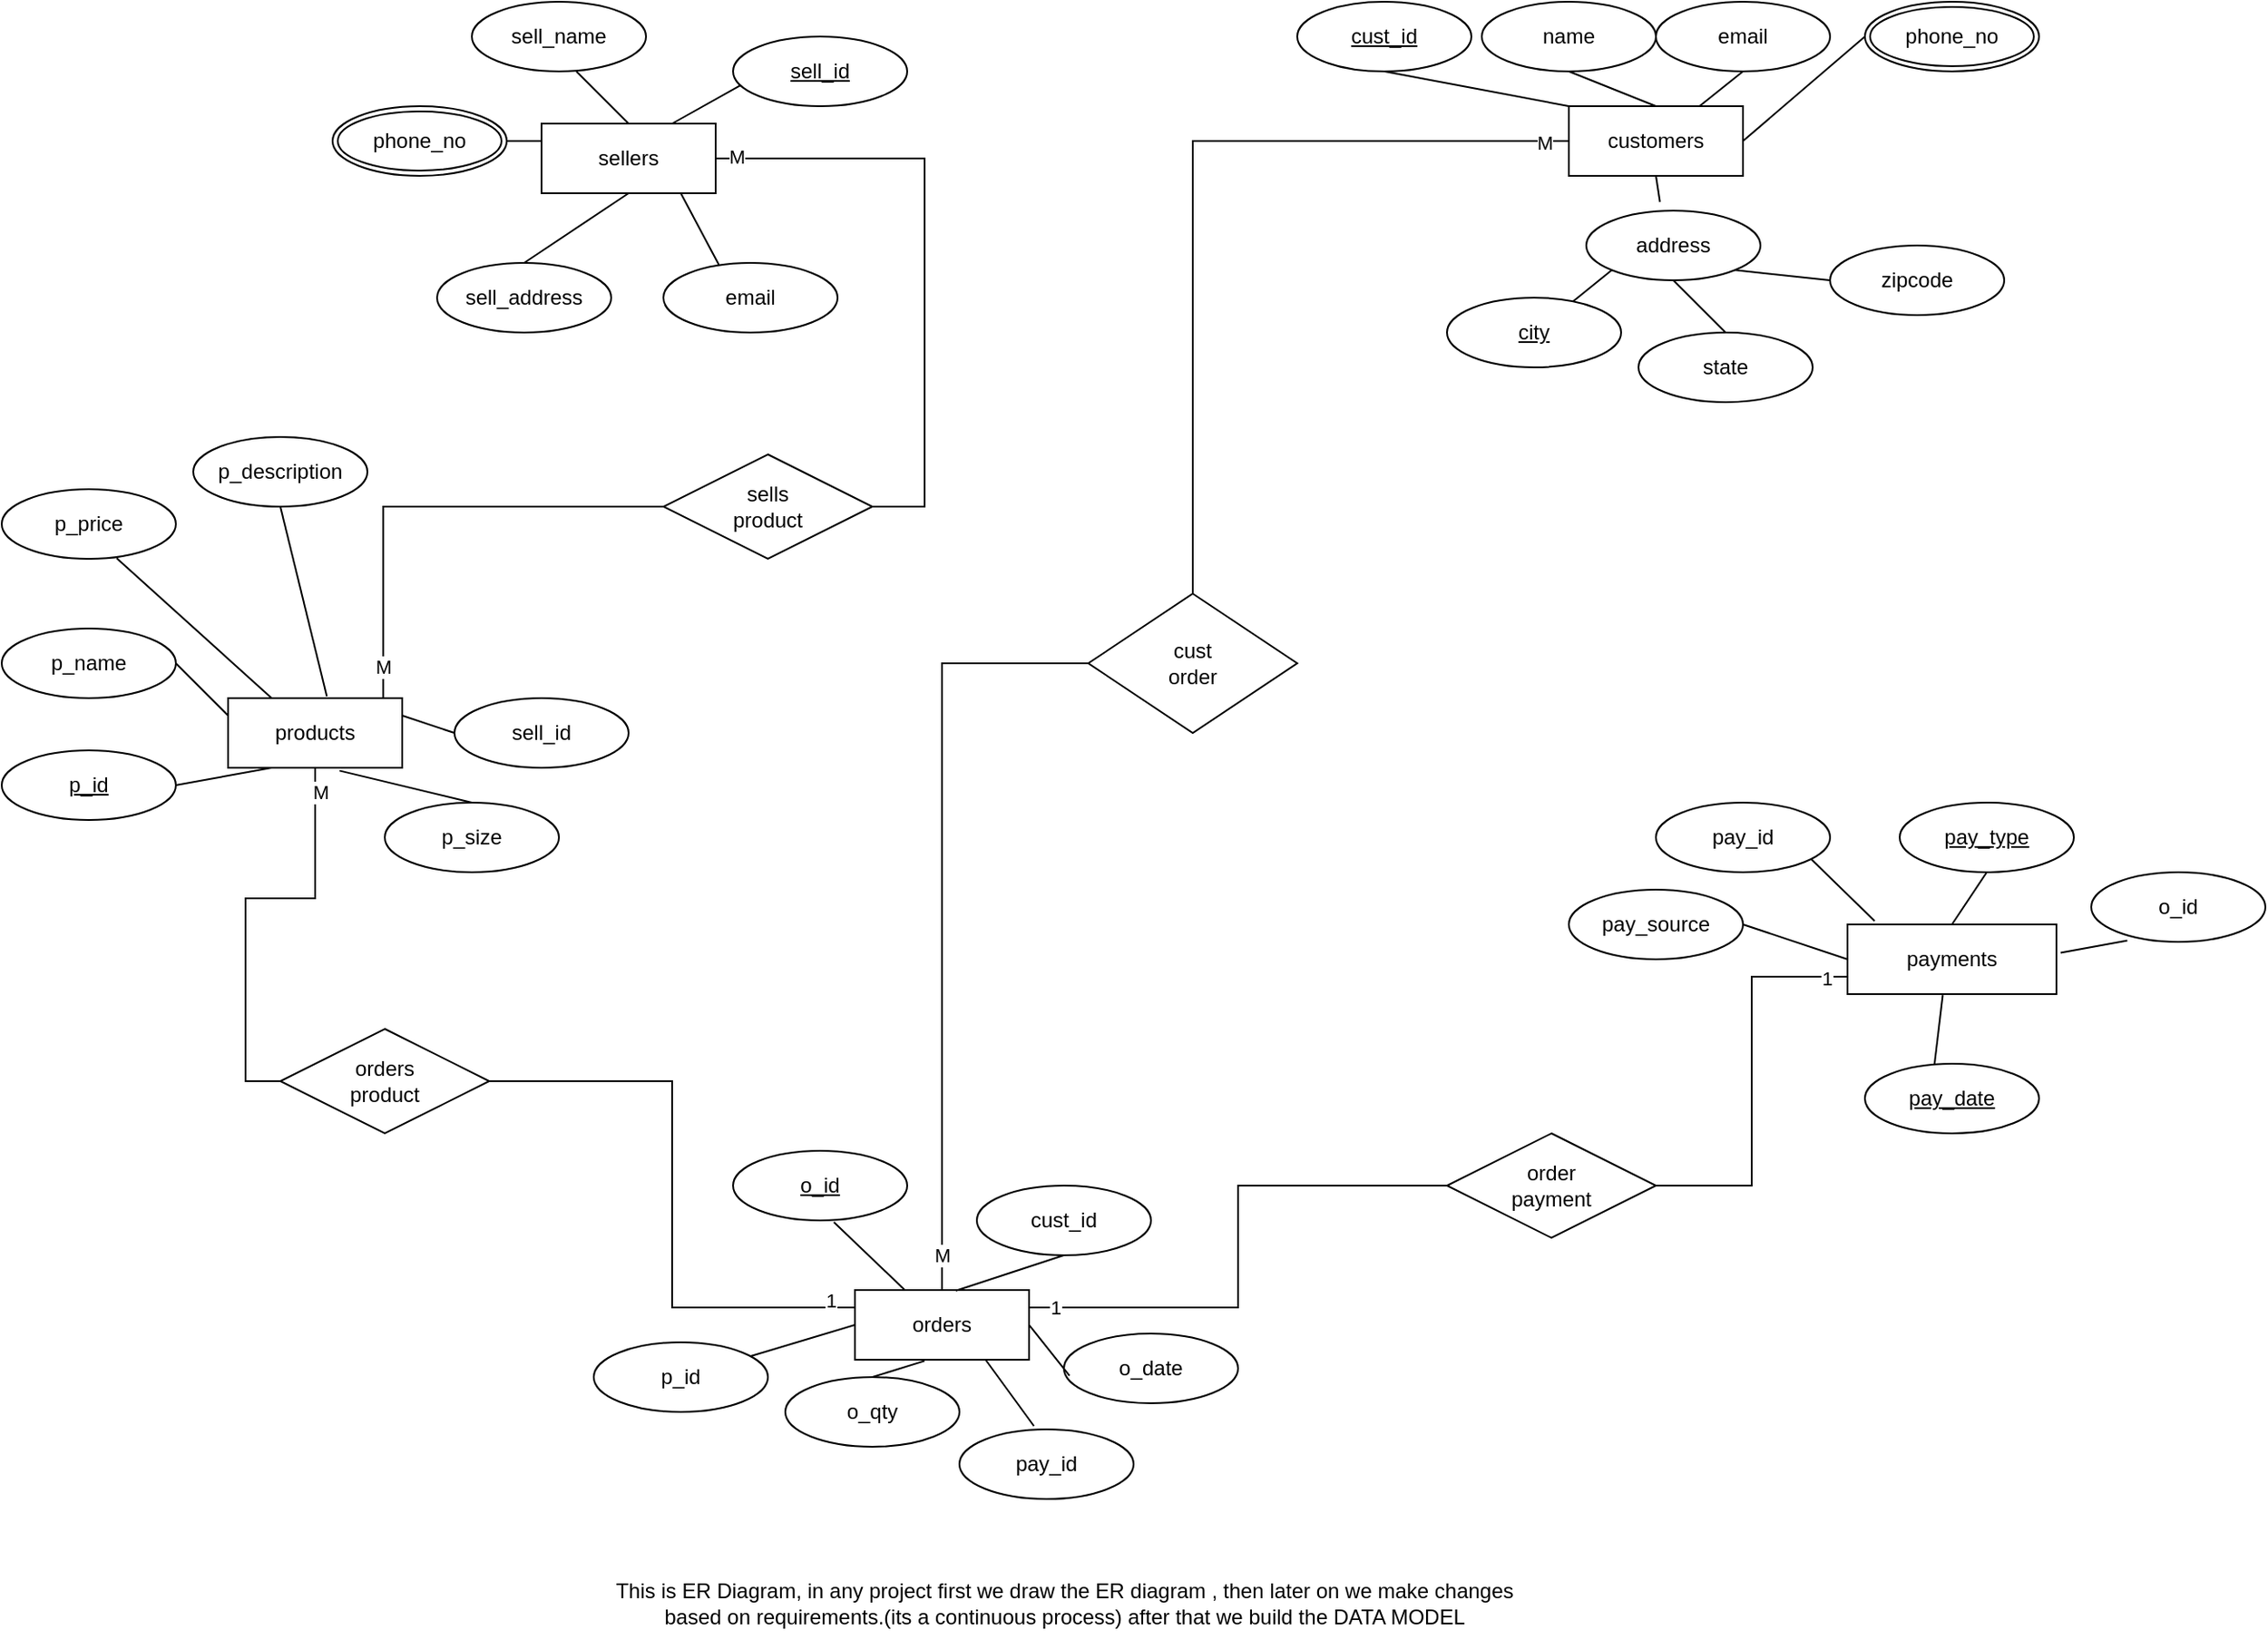 <mxfile version="21.5.2" type="github">
  <diagram name="Page-1" id="EbDk1x_Ic7ChjRt5d0Hb">
    <mxGraphModel dx="2442" dy="903" grid="1" gridSize="10" guides="1" tooltips="1" connect="1" arrows="1" fold="1" page="1" pageScale="1" pageWidth="827" pageHeight="1169" math="0" shadow="0">
      <root>
        <mxCell id="0" />
        <mxCell id="1" parent="0" />
        <mxCell id="cS6T8sNhbQ5PthBsnQiz-78" style="edgeStyle=orthogonalEdgeStyle;rounded=0;orthogonalLoop=1;jettySize=auto;html=1;entryX=0.5;entryY=0;entryDx=0;entryDy=0;endArrow=none;endFill=0;" edge="1" parent="1" source="cS6T8sNhbQ5PthBsnQiz-1" target="cS6T8sNhbQ5PthBsnQiz-76">
          <mxGeometry relative="1" as="geometry" />
        </mxCell>
        <mxCell id="cS6T8sNhbQ5PthBsnQiz-81" value="M" style="edgeLabel;html=1;align=center;verticalAlign=middle;resizable=0;points=[];" vertex="1" connectable="0" parent="cS6T8sNhbQ5PthBsnQiz-78">
          <mxGeometry x="-0.942" y="1" relative="1" as="geometry">
            <mxPoint as="offset" />
          </mxGeometry>
        </mxCell>
        <mxCell id="cS6T8sNhbQ5PthBsnQiz-1" value="customers" style="whiteSpace=wrap;html=1;align=center;" vertex="1" parent="1">
          <mxGeometry x="520" y="80" width="100" height="40" as="geometry" />
        </mxCell>
        <mxCell id="cS6T8sNhbQ5PthBsnQiz-96" style="edgeStyle=orthogonalEdgeStyle;rounded=0;orthogonalLoop=1;jettySize=auto;html=1;entryX=0;entryY=0.5;entryDx=0;entryDy=0;endArrow=none;endFill=0;" edge="1" parent="1" source="cS6T8sNhbQ5PthBsnQiz-2" target="cS6T8sNhbQ5PthBsnQiz-93">
          <mxGeometry relative="1" as="geometry" />
        </mxCell>
        <mxCell id="cS6T8sNhbQ5PthBsnQiz-98" value="M" style="edgeLabel;html=1;align=center;verticalAlign=middle;resizable=0;points=[];" vertex="1" connectable="0" parent="cS6T8sNhbQ5PthBsnQiz-96">
          <mxGeometry x="-0.887" y="3" relative="1" as="geometry">
            <mxPoint as="offset" />
          </mxGeometry>
        </mxCell>
        <mxCell id="cS6T8sNhbQ5PthBsnQiz-2" value="products" style="whiteSpace=wrap;html=1;align=center;" vertex="1" parent="1">
          <mxGeometry x="-250" y="420" width="100" height="40" as="geometry" />
        </mxCell>
        <mxCell id="cS6T8sNhbQ5PthBsnQiz-3" value="sellers" style="whiteSpace=wrap;html=1;align=center;" vertex="1" parent="1">
          <mxGeometry x="-70" y="90" width="100" height="40" as="geometry" />
        </mxCell>
        <mxCell id="cS6T8sNhbQ5PthBsnQiz-84" style="edgeStyle=orthogonalEdgeStyle;rounded=0;orthogonalLoop=1;jettySize=auto;html=1;entryX=1;entryY=0.5;entryDx=0;entryDy=0;exitX=0;exitY=0.75;exitDx=0;exitDy=0;endArrow=none;endFill=0;" edge="1" parent="1" source="cS6T8sNhbQ5PthBsnQiz-4" target="cS6T8sNhbQ5PthBsnQiz-83">
          <mxGeometry relative="1" as="geometry">
            <mxPoint x="670" y="580" as="sourcePoint" />
            <mxPoint x="570" y="760" as="targetPoint" />
          </mxGeometry>
        </mxCell>
        <mxCell id="cS6T8sNhbQ5PthBsnQiz-91" value="1" style="edgeLabel;html=1;align=center;verticalAlign=middle;resizable=0;points=[];" vertex="1" connectable="0" parent="cS6T8sNhbQ5PthBsnQiz-84">
          <mxGeometry x="-0.896" y="1" relative="1" as="geometry">
            <mxPoint as="offset" />
          </mxGeometry>
        </mxCell>
        <mxCell id="cS6T8sNhbQ5PthBsnQiz-4" value="payments" style="whiteSpace=wrap;html=1;align=center;" vertex="1" parent="1">
          <mxGeometry x="680" y="550" width="120" height="40" as="geometry" />
        </mxCell>
        <mxCell id="cS6T8sNhbQ5PthBsnQiz-5" value="cust_id" style="ellipse;whiteSpace=wrap;html=1;align=center;fontStyle=4" vertex="1" parent="1">
          <mxGeometry x="364" y="20" width="100" height="40" as="geometry" />
        </mxCell>
        <mxCell id="cS6T8sNhbQ5PthBsnQiz-6" value="name" style="ellipse;whiteSpace=wrap;html=1;align=center;" vertex="1" parent="1">
          <mxGeometry x="470" y="20" width="100" height="40" as="geometry" />
        </mxCell>
        <mxCell id="cS6T8sNhbQ5PthBsnQiz-7" value="email" style="ellipse;whiteSpace=wrap;html=1;align=center;" vertex="1" parent="1">
          <mxGeometry x="570" y="20" width="100" height="40" as="geometry" />
        </mxCell>
        <mxCell id="cS6T8sNhbQ5PthBsnQiz-8" value="phone_no" style="ellipse;shape=doubleEllipse;margin=3;whiteSpace=wrap;html=1;align=center;" vertex="1" parent="1">
          <mxGeometry x="690" y="20" width="100" height="40" as="geometry" />
        </mxCell>
        <mxCell id="cS6T8sNhbQ5PthBsnQiz-9" value="address" style="ellipse;whiteSpace=wrap;html=1;align=center;" vertex="1" parent="1">
          <mxGeometry x="530" y="140" width="100" height="40" as="geometry" />
        </mxCell>
        <mxCell id="cS6T8sNhbQ5PthBsnQiz-10" value="city" style="ellipse;whiteSpace=wrap;html=1;align=center;fontStyle=4;" vertex="1" parent="1">
          <mxGeometry x="450" y="190" width="100" height="40" as="geometry" />
        </mxCell>
        <mxCell id="cS6T8sNhbQ5PthBsnQiz-11" value="state" style="ellipse;whiteSpace=wrap;html=1;align=center;" vertex="1" parent="1">
          <mxGeometry x="560" y="210" width="100" height="40" as="geometry" />
        </mxCell>
        <mxCell id="cS6T8sNhbQ5PthBsnQiz-12" value="zipcode" style="ellipse;whiteSpace=wrap;html=1;align=center;" vertex="1" parent="1">
          <mxGeometry x="670" y="160" width="100" height="40" as="geometry" />
        </mxCell>
        <mxCell id="cS6T8sNhbQ5PthBsnQiz-13" value="" style="endArrow=none;html=1;rounded=0;exitX=0;exitY=1;exitDx=0;exitDy=0;" edge="1" parent="1" source="cS6T8sNhbQ5PthBsnQiz-9" target="cS6T8sNhbQ5PthBsnQiz-10">
          <mxGeometry relative="1" as="geometry">
            <mxPoint x="310" y="270" as="sourcePoint" />
            <mxPoint x="470" y="270" as="targetPoint" />
          </mxGeometry>
        </mxCell>
        <mxCell id="cS6T8sNhbQ5PthBsnQiz-14" value="" style="endArrow=none;html=1;rounded=0;exitX=0;exitY=0.5;exitDx=0;exitDy=0;entryX=1;entryY=1;entryDx=0;entryDy=0;" edge="1" parent="1" source="cS6T8sNhbQ5PthBsnQiz-12" target="cS6T8sNhbQ5PthBsnQiz-9">
          <mxGeometry relative="1" as="geometry">
            <mxPoint x="777" y="254" as="sourcePoint" />
            <mxPoint x="700" y="300" as="targetPoint" />
          </mxGeometry>
        </mxCell>
        <mxCell id="cS6T8sNhbQ5PthBsnQiz-15" value="" style="endArrow=none;html=1;rounded=0;exitX=0.5;exitY=1;exitDx=0;exitDy=0;entryX=0.5;entryY=0;entryDx=0;entryDy=0;" edge="1" parent="1" source="cS6T8sNhbQ5PthBsnQiz-9" target="cS6T8sNhbQ5PthBsnQiz-11">
          <mxGeometry relative="1" as="geometry">
            <mxPoint x="612" y="292" as="sourcePoint" />
            <mxPoint x="640" y="310" as="targetPoint" />
          </mxGeometry>
        </mxCell>
        <mxCell id="cS6T8sNhbQ5PthBsnQiz-16" value="" style="endArrow=none;html=1;rounded=0;entryX=0.5;entryY=1;entryDx=0;entryDy=0;exitX=0.423;exitY=-0.125;exitDx=0;exitDy=0;exitPerimeter=0;" edge="1" parent="1" source="cS6T8sNhbQ5PthBsnQiz-9" target="cS6T8sNhbQ5PthBsnQiz-1">
          <mxGeometry relative="1" as="geometry">
            <mxPoint x="310" y="270" as="sourcePoint" />
            <mxPoint x="470" y="270" as="targetPoint" />
          </mxGeometry>
        </mxCell>
        <mxCell id="cS6T8sNhbQ5PthBsnQiz-17" value="" style="endArrow=none;html=1;rounded=0;exitX=0.75;exitY=0;exitDx=0;exitDy=0;entryX=0.5;entryY=1;entryDx=0;entryDy=0;" edge="1" parent="1" source="cS6T8sNhbQ5PthBsnQiz-1" target="cS6T8sNhbQ5PthBsnQiz-7">
          <mxGeometry relative="1" as="geometry">
            <mxPoint x="622" y="302" as="sourcePoint" />
            <mxPoint x="545" y="348" as="targetPoint" />
          </mxGeometry>
        </mxCell>
        <mxCell id="cS6T8sNhbQ5PthBsnQiz-18" value="" style="endArrow=none;html=1;rounded=0;exitX=1;exitY=0.5;exitDx=0;exitDy=0;entryX=0;entryY=0.5;entryDx=0;entryDy=0;" edge="1" parent="1" source="cS6T8sNhbQ5PthBsnQiz-1" target="cS6T8sNhbQ5PthBsnQiz-8">
          <mxGeometry relative="1" as="geometry">
            <mxPoint x="632" y="312" as="sourcePoint" />
            <mxPoint x="555" y="358" as="targetPoint" />
          </mxGeometry>
        </mxCell>
        <mxCell id="cS6T8sNhbQ5PthBsnQiz-19" value="" style="endArrow=none;html=1;rounded=0;exitX=0.5;exitY=0;exitDx=0;exitDy=0;entryX=0.5;entryY=1;entryDx=0;entryDy=0;" edge="1" parent="1" source="cS6T8sNhbQ5PthBsnQiz-1" target="cS6T8sNhbQ5PthBsnQiz-6">
          <mxGeometry relative="1" as="geometry">
            <mxPoint x="642" y="322" as="sourcePoint" />
            <mxPoint x="565" y="368" as="targetPoint" />
          </mxGeometry>
        </mxCell>
        <mxCell id="cS6T8sNhbQ5PthBsnQiz-20" value="" style="endArrow=none;html=1;rounded=0;exitX=0;exitY=0;exitDx=0;exitDy=0;entryX=0.5;entryY=1;entryDx=0;entryDy=0;" edge="1" parent="1" source="cS6T8sNhbQ5PthBsnQiz-1" target="cS6T8sNhbQ5PthBsnQiz-5">
          <mxGeometry relative="1" as="geometry">
            <mxPoint x="652" y="332" as="sourcePoint" />
            <mxPoint x="575" y="378" as="targetPoint" />
          </mxGeometry>
        </mxCell>
        <mxCell id="cS6T8sNhbQ5PthBsnQiz-26" value="phone_no" style="ellipse;shape=doubleEllipse;margin=3;whiteSpace=wrap;html=1;align=center;" vertex="1" parent="1">
          <mxGeometry x="-190" y="80" width="100" height="40" as="geometry" />
        </mxCell>
        <mxCell id="cS6T8sNhbQ5PthBsnQiz-28" value="" style="endArrow=none;html=1;rounded=0;entryX=0.318;entryY=0.026;entryDx=0;entryDy=0;entryPerimeter=0;" edge="1" parent="1" target="cS6T8sNhbQ5PthBsnQiz-34">
          <mxGeometry relative="1" as="geometry">
            <mxPoint x="10" y="130" as="sourcePoint" />
            <mxPoint x="70.0" y="110" as="targetPoint" />
          </mxGeometry>
        </mxCell>
        <mxCell id="cS6T8sNhbQ5PthBsnQiz-30" value="" style="endArrow=none;html=1;rounded=0;exitX=0.273;exitY=0.908;exitDx=0;exitDy=0;exitPerimeter=0;entryX=0.75;entryY=0;entryDx=0;entryDy=0;" edge="1" parent="1" target="cS6T8sNhbQ5PthBsnQiz-3">
          <mxGeometry relative="1" as="geometry">
            <mxPoint x="47.3" y="66.32" as="sourcePoint" />
            <mxPoint x="310" y="220" as="targetPoint" />
          </mxGeometry>
        </mxCell>
        <mxCell id="cS6T8sNhbQ5PthBsnQiz-31" value="" style="endArrow=none;html=1;rounded=0;entryX=0.5;entryY=0;entryDx=0;entryDy=0;exitX=0.5;exitY=1;exitDx=0;exitDy=0;" edge="1" parent="1" target="cS6T8sNhbQ5PthBsnQiz-3">
          <mxGeometry relative="1" as="geometry">
            <mxPoint x="-50.0" y="60" as="sourcePoint" />
            <mxPoint x="50" y="158" as="targetPoint" />
          </mxGeometry>
        </mxCell>
        <mxCell id="cS6T8sNhbQ5PthBsnQiz-33" value="" style="endArrow=none;html=1;rounded=0;exitX=1;exitY=0.5;exitDx=0;exitDy=0;entryX=0;entryY=0.25;entryDx=0;entryDy=0;" edge="1" parent="1" source="cS6T8sNhbQ5PthBsnQiz-26" target="cS6T8sNhbQ5PthBsnQiz-3">
          <mxGeometry relative="1" as="geometry">
            <mxPoint x="57" y="76" as="sourcePoint" />
            <mxPoint x="15" y="100" as="targetPoint" />
          </mxGeometry>
        </mxCell>
        <mxCell id="cS6T8sNhbQ5PthBsnQiz-34" value="email" style="ellipse;whiteSpace=wrap;html=1;align=center;" vertex="1" parent="1">
          <mxGeometry y="170" width="100" height="40" as="geometry" />
        </mxCell>
        <mxCell id="cS6T8sNhbQ5PthBsnQiz-35" value="sell_id" style="ellipse;whiteSpace=wrap;html=1;align=center;fontStyle=4" vertex="1" parent="1">
          <mxGeometry x="40" y="40" width="100" height="40" as="geometry" />
        </mxCell>
        <mxCell id="cS6T8sNhbQ5PthBsnQiz-36" value="sell_name" style="ellipse;whiteSpace=wrap;html=1;align=center;" vertex="1" parent="1">
          <mxGeometry x="-110" y="20" width="100" height="40" as="geometry" />
        </mxCell>
        <mxCell id="cS6T8sNhbQ5PthBsnQiz-87" style="edgeStyle=orthogonalEdgeStyle;rounded=0;orthogonalLoop=1;jettySize=auto;html=1;entryX=0;entryY=0.5;entryDx=0;entryDy=0;exitX=1;exitY=0.25;exitDx=0;exitDy=0;endArrow=none;endFill=0;" edge="1" parent="1" source="cS6T8sNhbQ5PthBsnQiz-37" target="cS6T8sNhbQ5PthBsnQiz-83">
          <mxGeometry relative="1" as="geometry" />
        </mxCell>
        <mxCell id="cS6T8sNhbQ5PthBsnQiz-89" value="1" style="edgeLabel;html=1;align=center;verticalAlign=middle;resizable=0;points=[];" vertex="1" connectable="0" parent="cS6T8sNhbQ5PthBsnQiz-87">
          <mxGeometry x="-0.902" relative="1" as="geometry">
            <mxPoint as="offset" />
          </mxGeometry>
        </mxCell>
        <mxCell id="cS6T8sNhbQ5PthBsnQiz-37" value="orders" style="whiteSpace=wrap;html=1;align=center;" vertex="1" parent="1">
          <mxGeometry x="110" y="760" width="100" height="40" as="geometry" />
        </mxCell>
        <mxCell id="cS6T8sNhbQ5PthBsnQiz-38" value="p_description" style="ellipse;whiteSpace=wrap;html=1;align=center;" vertex="1" parent="1">
          <mxGeometry x="-270" y="270" width="100" height="40" as="geometry" />
        </mxCell>
        <mxCell id="cS6T8sNhbQ5PthBsnQiz-39" value="o_qty" style="ellipse;whiteSpace=wrap;html=1;align=center;" vertex="1" parent="1">
          <mxGeometry x="70" y="810" width="100" height="40" as="geometry" />
        </mxCell>
        <mxCell id="cS6T8sNhbQ5PthBsnQiz-40" value="p_price" style="ellipse;whiteSpace=wrap;html=1;align=center;" vertex="1" parent="1">
          <mxGeometry x="-380" y="300" width="100" height="40" as="geometry" />
        </mxCell>
        <mxCell id="cS6T8sNhbQ5PthBsnQiz-41" value="p_name" style="ellipse;whiteSpace=wrap;html=1;align=center;" vertex="1" parent="1">
          <mxGeometry x="-380" y="380" width="100" height="40" as="geometry" />
        </mxCell>
        <mxCell id="cS6T8sNhbQ5PthBsnQiz-42" value="p_id" style="ellipse;whiteSpace=wrap;html=1;align=center;fontStyle=4" vertex="1" parent="1">
          <mxGeometry x="-380" y="450" width="100" height="40" as="geometry" />
        </mxCell>
        <mxCell id="cS6T8sNhbQ5PthBsnQiz-43" value="p_size" style="ellipse;whiteSpace=wrap;html=1;align=center;" vertex="1" parent="1">
          <mxGeometry x="-160" y="480" width="100" height="40" as="geometry" />
        </mxCell>
        <mxCell id="cS6T8sNhbQ5PthBsnQiz-44" value="" style="endArrow=none;html=1;rounded=0;entryX=0.66;entryY=0.992;entryDx=0;entryDy=0;entryPerimeter=0;exitX=0.25;exitY=0;exitDx=0;exitDy=0;" edge="1" parent="1" source="cS6T8sNhbQ5PthBsnQiz-2" target="cS6T8sNhbQ5PthBsnQiz-40">
          <mxGeometry relative="1" as="geometry">
            <mxPoint x="100" y="350" as="sourcePoint" />
            <mxPoint x="152" y="262" as="targetPoint" />
          </mxGeometry>
        </mxCell>
        <mxCell id="cS6T8sNhbQ5PthBsnQiz-45" value="" style="endArrow=none;html=1;rounded=0;entryX=1;entryY=0.5;entryDx=0;entryDy=0;exitX=0.25;exitY=1;exitDx=0;exitDy=0;" edge="1" parent="1" source="cS6T8sNhbQ5PthBsnQiz-2" target="cS6T8sNhbQ5PthBsnQiz-42">
          <mxGeometry relative="1" as="geometry">
            <mxPoint x="-215" y="430" as="sourcePoint" />
            <mxPoint x="-244" y="380" as="targetPoint" />
          </mxGeometry>
        </mxCell>
        <mxCell id="cS6T8sNhbQ5PthBsnQiz-46" value="" style="endArrow=none;html=1;rounded=0;entryX=1;entryY=0.5;entryDx=0;entryDy=0;exitX=0;exitY=0.25;exitDx=0;exitDy=0;" edge="1" parent="1" source="cS6T8sNhbQ5PthBsnQiz-2" target="cS6T8sNhbQ5PthBsnQiz-41">
          <mxGeometry relative="1" as="geometry">
            <mxPoint x="-205" y="440" as="sourcePoint" />
            <mxPoint x="-234" y="390" as="targetPoint" />
          </mxGeometry>
        </mxCell>
        <mxCell id="cS6T8sNhbQ5PthBsnQiz-47" value="" style="endArrow=none;html=1;rounded=0;entryX=0.5;entryY=0;entryDx=0;entryDy=0;exitX=0.4;exitY=1.017;exitDx=0;exitDy=0;exitPerimeter=0;" edge="1" parent="1" source="cS6T8sNhbQ5PthBsnQiz-37" target="cS6T8sNhbQ5PthBsnQiz-39">
          <mxGeometry relative="1" as="geometry">
            <mxPoint x="23" y="590" as="sourcePoint" />
            <mxPoint x="-104" y="520" as="targetPoint" />
            <Array as="points" />
          </mxGeometry>
        </mxCell>
        <mxCell id="cS6T8sNhbQ5PthBsnQiz-48" value="" style="endArrow=none;html=1;rounded=0;entryX=0.5;entryY=1;entryDx=0;entryDy=0;exitX=0.567;exitY=-0.025;exitDx=0;exitDy=0;exitPerimeter=0;" edge="1" parent="1" source="cS6T8sNhbQ5PthBsnQiz-2" target="cS6T8sNhbQ5PthBsnQiz-38">
          <mxGeometry relative="1" as="geometry">
            <mxPoint x="-185" y="460" as="sourcePoint" />
            <mxPoint x="-214" y="410" as="targetPoint" />
          </mxGeometry>
        </mxCell>
        <mxCell id="cS6T8sNhbQ5PthBsnQiz-49" value="" style="endArrow=none;html=1;rounded=0;entryX=0.64;entryY=1.042;entryDx=0;entryDy=0;entryPerimeter=0;exitX=0.5;exitY=0;exitDx=0;exitDy=0;" edge="1" parent="1" source="cS6T8sNhbQ5PthBsnQiz-43" target="cS6T8sNhbQ5PthBsnQiz-2">
          <mxGeometry relative="1" as="geometry">
            <mxPoint x="-175" y="470" as="sourcePoint" />
            <mxPoint x="-204" y="420" as="targetPoint" />
          </mxGeometry>
        </mxCell>
        <mxCell id="cS6T8sNhbQ5PthBsnQiz-50" value="o_id" style="ellipse;whiteSpace=wrap;html=1;align=center;fontStyle=4" vertex="1" parent="1">
          <mxGeometry x="40" y="680" width="100" height="40" as="geometry" />
        </mxCell>
        <mxCell id="cS6T8sNhbQ5PthBsnQiz-51" value="cust_id" style="ellipse;whiteSpace=wrap;html=1;align=center;" vertex="1" parent="1">
          <mxGeometry x="180" y="700" width="100" height="40" as="geometry" />
        </mxCell>
        <mxCell id="cS6T8sNhbQ5PthBsnQiz-52" value="p_id" style="ellipse;whiteSpace=wrap;html=1;align=center;" vertex="1" parent="1">
          <mxGeometry x="-40" y="790" width="100" height="40" as="geometry" />
        </mxCell>
        <mxCell id="cS6T8sNhbQ5PthBsnQiz-53" value="o_date" style="ellipse;whiteSpace=wrap;html=1;align=center;" vertex="1" parent="1">
          <mxGeometry x="230" y="785" width="100" height="40" as="geometry" />
        </mxCell>
        <mxCell id="cS6T8sNhbQ5PthBsnQiz-54" value="" style="endArrow=none;html=1;rounded=0;entryX=1;entryY=0.5;entryDx=0;entryDy=0;exitX=0.032;exitY=0.604;exitDx=0;exitDy=0;exitPerimeter=0;" edge="1" parent="1" source="cS6T8sNhbQ5PthBsnQiz-53" target="cS6T8sNhbQ5PthBsnQiz-37">
          <mxGeometry relative="1" as="geometry">
            <mxPoint x="160" y="811" as="sourcePoint" />
            <mxPoint x="160" y="850" as="targetPoint" />
            <Array as="points" />
          </mxGeometry>
        </mxCell>
        <mxCell id="cS6T8sNhbQ5PthBsnQiz-55" value="" style="endArrow=none;html=1;rounded=0;entryX=0.579;entryY=0.009;entryDx=0;entryDy=0;exitX=0.5;exitY=1;exitDx=0;exitDy=0;entryPerimeter=0;" edge="1" parent="1" source="cS6T8sNhbQ5PthBsnQiz-51" target="cS6T8sNhbQ5PthBsnQiz-37">
          <mxGeometry relative="1" as="geometry">
            <mxPoint x="170" y="821" as="sourcePoint" />
            <mxPoint x="170" y="860" as="targetPoint" />
            <Array as="points" />
          </mxGeometry>
        </mxCell>
        <mxCell id="cS6T8sNhbQ5PthBsnQiz-56" value="" style="endArrow=none;html=1;rounded=0;entryX=0;entryY=0.5;entryDx=0;entryDy=0;" edge="1" parent="1" source="cS6T8sNhbQ5PthBsnQiz-52" target="cS6T8sNhbQ5PthBsnQiz-37">
          <mxGeometry relative="1" as="geometry">
            <mxPoint x="180" y="831" as="sourcePoint" />
            <mxPoint x="180" y="870" as="targetPoint" />
            <Array as="points" />
          </mxGeometry>
        </mxCell>
        <mxCell id="cS6T8sNhbQ5PthBsnQiz-57" value="" style="endArrow=none;html=1;rounded=0;entryX=0.284;entryY=-0.007;entryDx=0;entryDy=0;exitX=0.579;exitY=1.025;exitDx=0;exitDy=0;exitPerimeter=0;entryPerimeter=0;" edge="1" parent="1" source="cS6T8sNhbQ5PthBsnQiz-50" target="cS6T8sNhbQ5PthBsnQiz-37">
          <mxGeometry relative="1" as="geometry">
            <mxPoint x="130" y="730" as="sourcePoint" />
            <mxPoint x="190" y="880" as="targetPoint" />
            <Array as="points" />
          </mxGeometry>
        </mxCell>
        <mxCell id="cS6T8sNhbQ5PthBsnQiz-58" value="pay_id" style="ellipse;whiteSpace=wrap;html=1;align=center;" vertex="1" parent="1">
          <mxGeometry x="570" y="480" width="100" height="40" as="geometry" />
        </mxCell>
        <mxCell id="cS6T8sNhbQ5PthBsnQiz-59" value="pay_type" style="ellipse;whiteSpace=wrap;html=1;align=center;fontStyle=4" vertex="1" parent="1">
          <mxGeometry x="710" y="480" width="100" height="40" as="geometry" />
        </mxCell>
        <mxCell id="cS6T8sNhbQ5PthBsnQiz-60" value="pay_source" style="ellipse;whiteSpace=wrap;html=1;align=center;" vertex="1" parent="1">
          <mxGeometry x="520" y="530" width="100" height="40" as="geometry" />
        </mxCell>
        <mxCell id="cS6T8sNhbQ5PthBsnQiz-61" value="pay_date" style="ellipse;whiteSpace=wrap;html=1;align=center;fontStyle=4" vertex="1" parent="1">
          <mxGeometry x="690" y="630" width="100" height="40" as="geometry" />
        </mxCell>
        <mxCell id="cS6T8sNhbQ5PthBsnQiz-62" value="o_id" style="ellipse;whiteSpace=wrap;html=1;align=center;fontStyle=0" vertex="1" parent="1">
          <mxGeometry x="820" y="520" width="100" height="40" as="geometry" />
        </mxCell>
        <mxCell id="cS6T8sNhbQ5PthBsnQiz-63" value="sell_id" style="ellipse;whiteSpace=wrap;html=1;align=center;fontStyle=0" vertex="1" parent="1">
          <mxGeometry x="-120" y="420" width="100" height="40" as="geometry" />
        </mxCell>
        <mxCell id="cS6T8sNhbQ5PthBsnQiz-64" value="" style="endArrow=none;html=1;rounded=0;entryX=0;entryY=0.5;entryDx=0;entryDy=0;exitX=1;exitY=0.25;exitDx=0;exitDy=0;" edge="1" parent="1" source="cS6T8sNhbQ5PthBsnQiz-2" target="cS6T8sNhbQ5PthBsnQiz-63">
          <mxGeometry relative="1" as="geometry">
            <mxPoint x="-183" y="429" as="sourcePoint" />
            <mxPoint x="-150" y="390" as="targetPoint" />
          </mxGeometry>
        </mxCell>
        <mxCell id="cS6T8sNhbQ5PthBsnQiz-65" value="sell_address" style="ellipse;whiteSpace=wrap;html=1;align=center;" vertex="1" parent="1">
          <mxGeometry x="-130" y="170" width="100" height="40" as="geometry" />
        </mxCell>
        <mxCell id="cS6T8sNhbQ5PthBsnQiz-67" value="" style="endArrow=none;html=1;rounded=0;entryX=0.5;entryY=0;entryDx=0;entryDy=0;exitX=0.5;exitY=1;exitDx=0;exitDy=0;" edge="1" parent="1" source="cS6T8sNhbQ5PthBsnQiz-3" target="cS6T8sNhbQ5PthBsnQiz-65">
          <mxGeometry relative="1" as="geometry">
            <mxPoint x="-30.0" y="130" as="sourcePoint" />
            <mxPoint y="160" as="targetPoint" />
          </mxGeometry>
        </mxCell>
        <mxCell id="cS6T8sNhbQ5PthBsnQiz-70" value="" style="endArrow=none;html=1;rounded=0;entryX=0;entryY=0.5;entryDx=0;entryDy=0;exitX=1;exitY=0.5;exitDx=0;exitDy=0;" edge="1" parent="1" source="cS6T8sNhbQ5PthBsnQiz-60" target="cS6T8sNhbQ5PthBsnQiz-4">
          <mxGeometry relative="1" as="geometry">
            <mxPoint x="611" y="680" as="sourcePoint" />
            <mxPoint x="549" y="700" as="targetPoint" />
            <Array as="points" />
          </mxGeometry>
        </mxCell>
        <mxCell id="cS6T8sNhbQ5PthBsnQiz-71" value="" style="endArrow=none;html=1;rounded=0;entryX=0.456;entryY=1.015;entryDx=0;entryDy=0;exitX=0.4;exitY=0;exitDx=0;exitDy=0;entryPerimeter=0;exitPerimeter=0;" edge="1" parent="1" source="cS6T8sNhbQ5PthBsnQiz-61" target="cS6T8sNhbQ5PthBsnQiz-4">
          <mxGeometry relative="1" as="geometry">
            <mxPoint x="660" y="560" as="sourcePoint" />
            <mxPoint x="707" y="579" as="targetPoint" />
            <Array as="points" />
          </mxGeometry>
        </mxCell>
        <mxCell id="cS6T8sNhbQ5PthBsnQiz-73" value="" style="endArrow=none;html=1;rounded=0;entryX=0.13;entryY=-0.049;entryDx=0;entryDy=0;exitX=0.892;exitY=0.813;exitDx=0;exitDy=0;entryPerimeter=0;exitPerimeter=0;" edge="1" parent="1" source="cS6T8sNhbQ5PthBsnQiz-58" target="cS6T8sNhbQ5PthBsnQiz-4">
          <mxGeometry relative="1" as="geometry">
            <mxPoint x="670" y="570" as="sourcePoint" />
            <mxPoint x="717" y="589" as="targetPoint" />
            <Array as="points" />
          </mxGeometry>
        </mxCell>
        <mxCell id="cS6T8sNhbQ5PthBsnQiz-74" value="" style="endArrow=none;html=1;rounded=0;entryX=0.5;entryY=0;entryDx=0;entryDy=0;exitX=0.5;exitY=1;exitDx=0;exitDy=0;" edge="1" parent="1" source="cS6T8sNhbQ5PthBsnQiz-59" target="cS6T8sNhbQ5PthBsnQiz-4">
          <mxGeometry relative="1" as="geometry">
            <mxPoint x="680" y="580" as="sourcePoint" />
            <mxPoint x="727" y="599" as="targetPoint" />
            <Array as="points" />
          </mxGeometry>
        </mxCell>
        <mxCell id="cS6T8sNhbQ5PthBsnQiz-75" value="" style="endArrow=none;html=1;rounded=0;entryX=1.02;entryY=0.407;entryDx=0;entryDy=0;exitX=0.207;exitY=0.981;exitDx=0;exitDy=0;entryPerimeter=0;exitPerimeter=0;" edge="1" parent="1" source="cS6T8sNhbQ5PthBsnQiz-62" target="cS6T8sNhbQ5PthBsnQiz-4">
          <mxGeometry relative="1" as="geometry">
            <mxPoint x="690" y="590" as="sourcePoint" />
            <mxPoint x="737" y="609" as="targetPoint" />
            <Array as="points" />
          </mxGeometry>
        </mxCell>
        <mxCell id="cS6T8sNhbQ5PthBsnQiz-79" style="edgeStyle=orthogonalEdgeStyle;rounded=0;orthogonalLoop=1;jettySize=auto;html=1;endArrow=none;endFill=0;" edge="1" parent="1" source="cS6T8sNhbQ5PthBsnQiz-76" target="cS6T8sNhbQ5PthBsnQiz-37">
          <mxGeometry relative="1" as="geometry" />
        </mxCell>
        <mxCell id="cS6T8sNhbQ5PthBsnQiz-82" value="M" style="edgeLabel;html=1;align=center;verticalAlign=middle;resizable=0;points=[];" vertex="1" connectable="0" parent="cS6T8sNhbQ5PthBsnQiz-79">
          <mxGeometry x="0.9" y="1" relative="1" as="geometry">
            <mxPoint x="-1" y="2" as="offset" />
          </mxGeometry>
        </mxCell>
        <mxCell id="cS6T8sNhbQ5PthBsnQiz-76" value="cust&lt;br&gt;order" style="shape=rhombus;perimeter=rhombusPerimeter;whiteSpace=wrap;html=1;align=center;" vertex="1" parent="1">
          <mxGeometry x="244" y="360" width="120" height="80" as="geometry" />
        </mxCell>
        <mxCell id="cS6T8sNhbQ5PthBsnQiz-83" value="order&lt;br&gt;payment" style="shape=rhombus;perimeter=rhombusPerimeter;whiteSpace=wrap;html=1;align=center;" vertex="1" parent="1">
          <mxGeometry x="450" y="670" width="120" height="60" as="geometry" />
        </mxCell>
        <mxCell id="cS6T8sNhbQ5PthBsnQiz-94" style="edgeStyle=orthogonalEdgeStyle;rounded=0;orthogonalLoop=1;jettySize=auto;html=1;entryX=0;entryY=0.25;entryDx=0;entryDy=0;endArrow=none;endFill=0;" edge="1" parent="1" source="cS6T8sNhbQ5PthBsnQiz-93" target="cS6T8sNhbQ5PthBsnQiz-37">
          <mxGeometry relative="1" as="geometry" />
        </mxCell>
        <mxCell id="cS6T8sNhbQ5PthBsnQiz-97" value="1" style="edgeLabel;html=1;align=center;verticalAlign=middle;resizable=0;points=[];" vertex="1" connectable="0" parent="cS6T8sNhbQ5PthBsnQiz-94">
          <mxGeometry x="0.914" y="4" relative="1" as="geometry">
            <mxPoint as="offset" />
          </mxGeometry>
        </mxCell>
        <mxCell id="cS6T8sNhbQ5PthBsnQiz-93" value="orders&lt;br&gt;product" style="shape=rhombus;perimeter=rhombusPerimeter;whiteSpace=wrap;html=1;align=center;" vertex="1" parent="1">
          <mxGeometry x="-220" y="610" width="120" height="60" as="geometry" />
        </mxCell>
        <mxCell id="cS6T8sNhbQ5PthBsnQiz-99" value="pay_id" style="ellipse;whiteSpace=wrap;html=1;align=center;" vertex="1" parent="1">
          <mxGeometry x="170" y="840" width="100" height="40" as="geometry" />
        </mxCell>
        <mxCell id="cS6T8sNhbQ5PthBsnQiz-102" value="" style="endArrow=none;html=1;rounded=0;entryX=0.75;entryY=1;entryDx=0;entryDy=0;exitX=0.428;exitY=-0.047;exitDx=0;exitDy=0;exitPerimeter=0;" edge="1" parent="1" source="cS6T8sNhbQ5PthBsnQiz-99" target="cS6T8sNhbQ5PthBsnQiz-37">
          <mxGeometry relative="1" as="geometry">
            <mxPoint x="160" y="811" as="sourcePoint" />
            <mxPoint x="130" y="820" as="targetPoint" />
            <Array as="points" />
          </mxGeometry>
        </mxCell>
        <mxCell id="cS6T8sNhbQ5PthBsnQiz-105" style="edgeStyle=orthogonalEdgeStyle;rounded=0;orthogonalLoop=1;jettySize=auto;html=1;entryX=1;entryY=0.5;entryDx=0;entryDy=0;endArrow=none;endFill=0;" edge="1" parent="1" source="cS6T8sNhbQ5PthBsnQiz-103" target="cS6T8sNhbQ5PthBsnQiz-3">
          <mxGeometry relative="1" as="geometry">
            <Array as="points">
              <mxPoint x="150" y="310" />
              <mxPoint x="150" y="110" />
            </Array>
          </mxGeometry>
        </mxCell>
        <mxCell id="cS6T8sNhbQ5PthBsnQiz-107" value="M" style="edgeLabel;html=1;align=center;verticalAlign=middle;resizable=0;points=[];" vertex="1" connectable="0" parent="cS6T8sNhbQ5PthBsnQiz-105">
          <mxGeometry x="0.934" y="-1" relative="1" as="geometry">
            <mxPoint as="offset" />
          </mxGeometry>
        </mxCell>
        <mxCell id="cS6T8sNhbQ5PthBsnQiz-106" style="edgeStyle=orthogonalEdgeStyle;rounded=0;orthogonalLoop=1;jettySize=auto;html=1;endArrow=none;endFill=0;entryX=0.891;entryY=0.002;entryDx=0;entryDy=0;entryPerimeter=0;" edge="1" parent="1" source="cS6T8sNhbQ5PthBsnQiz-103" target="cS6T8sNhbQ5PthBsnQiz-2">
          <mxGeometry relative="1" as="geometry">
            <mxPoint x="-160" y="410" as="targetPoint" />
          </mxGeometry>
        </mxCell>
        <mxCell id="cS6T8sNhbQ5PthBsnQiz-108" value="M" style="edgeLabel;html=1;align=center;verticalAlign=middle;resizable=0;points=[];" vertex="1" connectable="0" parent="cS6T8sNhbQ5PthBsnQiz-106">
          <mxGeometry x="0.867" relative="1" as="geometry">
            <mxPoint as="offset" />
          </mxGeometry>
        </mxCell>
        <mxCell id="cS6T8sNhbQ5PthBsnQiz-103" value="sells&lt;br&gt;product" style="shape=rhombus;perimeter=rhombusPerimeter;whiteSpace=wrap;html=1;align=center;" vertex="1" parent="1">
          <mxGeometry y="280" width="120" height="60" as="geometry" />
        </mxCell>
        <mxCell id="cS6T8sNhbQ5PthBsnQiz-109" value="This is ER Diagram, in any project first we draw the ER diagram , then later on we make changes&lt;br&gt;based on requirements.(its a continuous process) after that we build the DATA MODEL" style="text;html=1;align=center;verticalAlign=middle;resizable=0;points=[];autosize=1;strokeColor=none;fillColor=none;" vertex="1" parent="1">
          <mxGeometry x="-40" y="920" width="540" height="40" as="geometry" />
        </mxCell>
      </root>
    </mxGraphModel>
  </diagram>
</mxfile>
